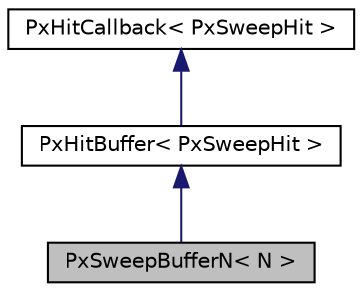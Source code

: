digraph "PxSweepBufferN&lt; N &gt;"
{
  edge [fontname="Helvetica",fontsize="10",labelfontname="Helvetica",labelfontsize="10"];
  node [fontname="Helvetica",fontsize="10",shape=record];
  Node0 [label="PxSweepBufferN\< N \>",height=0.2,width=0.4,color="black", fillcolor="grey75", style="filled", fontcolor="black"];
  Node1 -> Node0 [dir="back",color="midnightblue",fontsize="10",style="solid",fontname="Helvetica"];
  Node1 [label="PxHitBuffer\< PxSweepHit \>",height=0.2,width=0.4,color="black", fillcolor="white", style="filled",URL="$structPxHitBuffer.html"];
  Node2 -> Node1 [dir="back",color="midnightblue",fontsize="10",style="solid",fontname="Helvetica"];
  Node2 [label="PxHitCallback\< PxSweepHit \>",height=0.2,width=0.4,color="black", fillcolor="white", style="filled",URL="$structPxHitCallback.html"];
}
